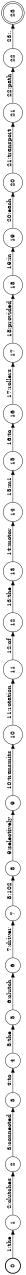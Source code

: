 digraph FST {
rankdir = LR;
size = "8.5,11";
label = "";
center = 1;
orientation = Landscape;
ranksep = "0.4";
nodesep = "0.25";
0 [label = "0", shape = circle, style = bold, fontsize = 14]
	0 -> 1 [label = "1:the", fontsize = 14];
1 [label = "1", shape = circle, style = solid, fontsize = 14]
	1 -> 2 [label = "2:clutches", fontsize = 14];
2 [label = "2", shape = circle, style = solid, fontsize = 14]
	2 -> 3 [label = "3:connected", fontsize = 14];
3 [label = "3", shape = circle, style = solid, fontsize = 14]
	3 -> 4 [label = "4:to", fontsize = 14];
4 [label = "4", shape = circle, style = solid, fontsize = 14]
	4 -> 5 [label = "5:the", fontsize = 14];
5 [label = "5", shape = circle, style = solid, fontsize = 14]
	5 -> 6 [label = "6:clutch", fontsize = 14];
6 [label = "6", shape = circle, style = solid, fontsize = 14]
	6 -> 7 [label = "7:driver", fontsize = 14];
7 [label = "7", shape = circle, style = solid, fontsize = 14]
	7 -> 8 [label = "8:102", fontsize = 14];
8 [label = "8", shape = circle, style = solid, fontsize = 14]
	8 -> 9 [label = "9:selectively", fontsize = 14];
9 [label = "9", shape = circle, style = solid, fontsize = 14]
	9 -> 10 [label = "10:transmits", fontsize = 14];
10 [label = "10", shape = circle, style = solid, fontsize = 14]
	10 -> 11 [label = "11:rotation", fontsize = 14];
11 [label = "11", shape = circle, style = solid, fontsize = 14]
	11 -> 12 [label = "12:of", fontsize = 14];
12 [label = "12", shape = circle, style = solid, fontsize = 14]
	12 -> 13 [label = "13:the", fontsize = 14];
13 [label = "13", shape = circle, style = solid, fontsize = 14]
	13 -> 14 [label = "14:motor", fontsize = 14];
14 [label = "14", shape = circle, style = solid, fontsize = 14]
	14 -> 15 [label = "15:m1", fontsize = 14];
15 [label = "15", shape = circle, style = solid, fontsize = 14]
	15 -> 16 [label = "16:to", fontsize = 14];
16 [label = "16", shape = circle, style = solid, fontsize = 14]
	16 -> 17 [label = "17:rollers", fontsize = 14];
17 [label = "17", shape = circle, style = solid, fontsize = 14]
	17 -> 18 [label = "18:provided", fontsize = 14];
18 [label = "18", shape = circle, style = solid, fontsize = 14]
	18 -> 19 [label = "19:in", fontsize = 14];
19 [label = "19", shape = circle, style = solid, fontsize = 14]
	19 -> 20 [label = "20:each", fontsize = 14];
20 [label = "20", shape = circle, style = solid, fontsize = 14]
	20 -> 21 [label = "21:transport", fontsize = 14];
21 [label = "21", shape = circle, style = solid, fontsize = 14]
	21 -> 22 [label = "22:path", fontsize = 14];
22 [label = "22", shape = circle, style = solid, fontsize = 14]
	22 -> 23 [label = "23:.", fontsize = 14];
23 [label = "23", shape = doublecircle, style = solid, fontsize = 14]
}
